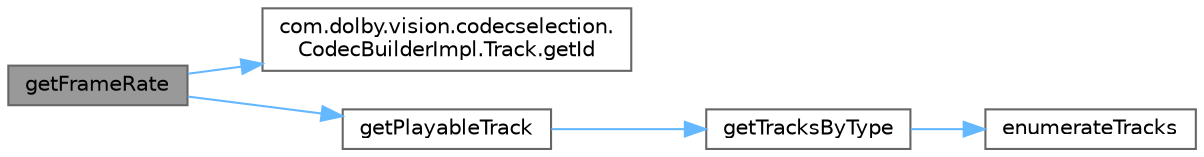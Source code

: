 digraph "getFrameRate"
{
 // LATEX_PDF_SIZE
  bgcolor="transparent";
  edge [fontname=Helvetica,fontsize=10,labelfontname=Helvetica,labelfontsize=10];
  node [fontname=Helvetica,fontsize=10,shape=box,height=0.2,width=0.4];
  rankdir="LR";
  Node1 [label="getFrameRate",height=0.2,width=0.4,color="gray40", fillcolor="grey60", style="filled", fontcolor="black",tooltip=" "];
  Node1 -> Node2 [color="steelblue1",style="solid"];
  Node2 [label="com.dolby.vision.codecselection.\lCodecBuilderImpl.Track.getId",height=0.2,width=0.4,color="grey40", fillcolor="white", style="filled",URL="$a00045.html#a67283be3f45257d1e0c474c563ebb6b6",tooltip=" "];
  Node1 -> Node3 [color="steelblue1",style="solid"];
  Node3 [label="getPlayableTrack",height=0.2,width=0.4,color="grey40", fillcolor="white", style="filled",URL="$a00037.html#ab7bc70c0c4e433f5adefc5ab71c84917",tooltip=" "];
  Node3 -> Node4 [color="steelblue1",style="solid"];
  Node4 [label="getTracksByType",height=0.2,width=0.4,color="grey40", fillcolor="white", style="filled",URL="$a00037.html#af82b93f179042c42e999b2087e3a2cb7",tooltip=" "];
  Node4 -> Node5 [color="steelblue1",style="solid"];
  Node5 [label="enumerateTracks",height=0.2,width=0.4,color="grey40", fillcolor="white", style="filled",URL="$a00037.html#a516dc1decd1c986d687b32dc329bc3a7",tooltip=" "];
}
